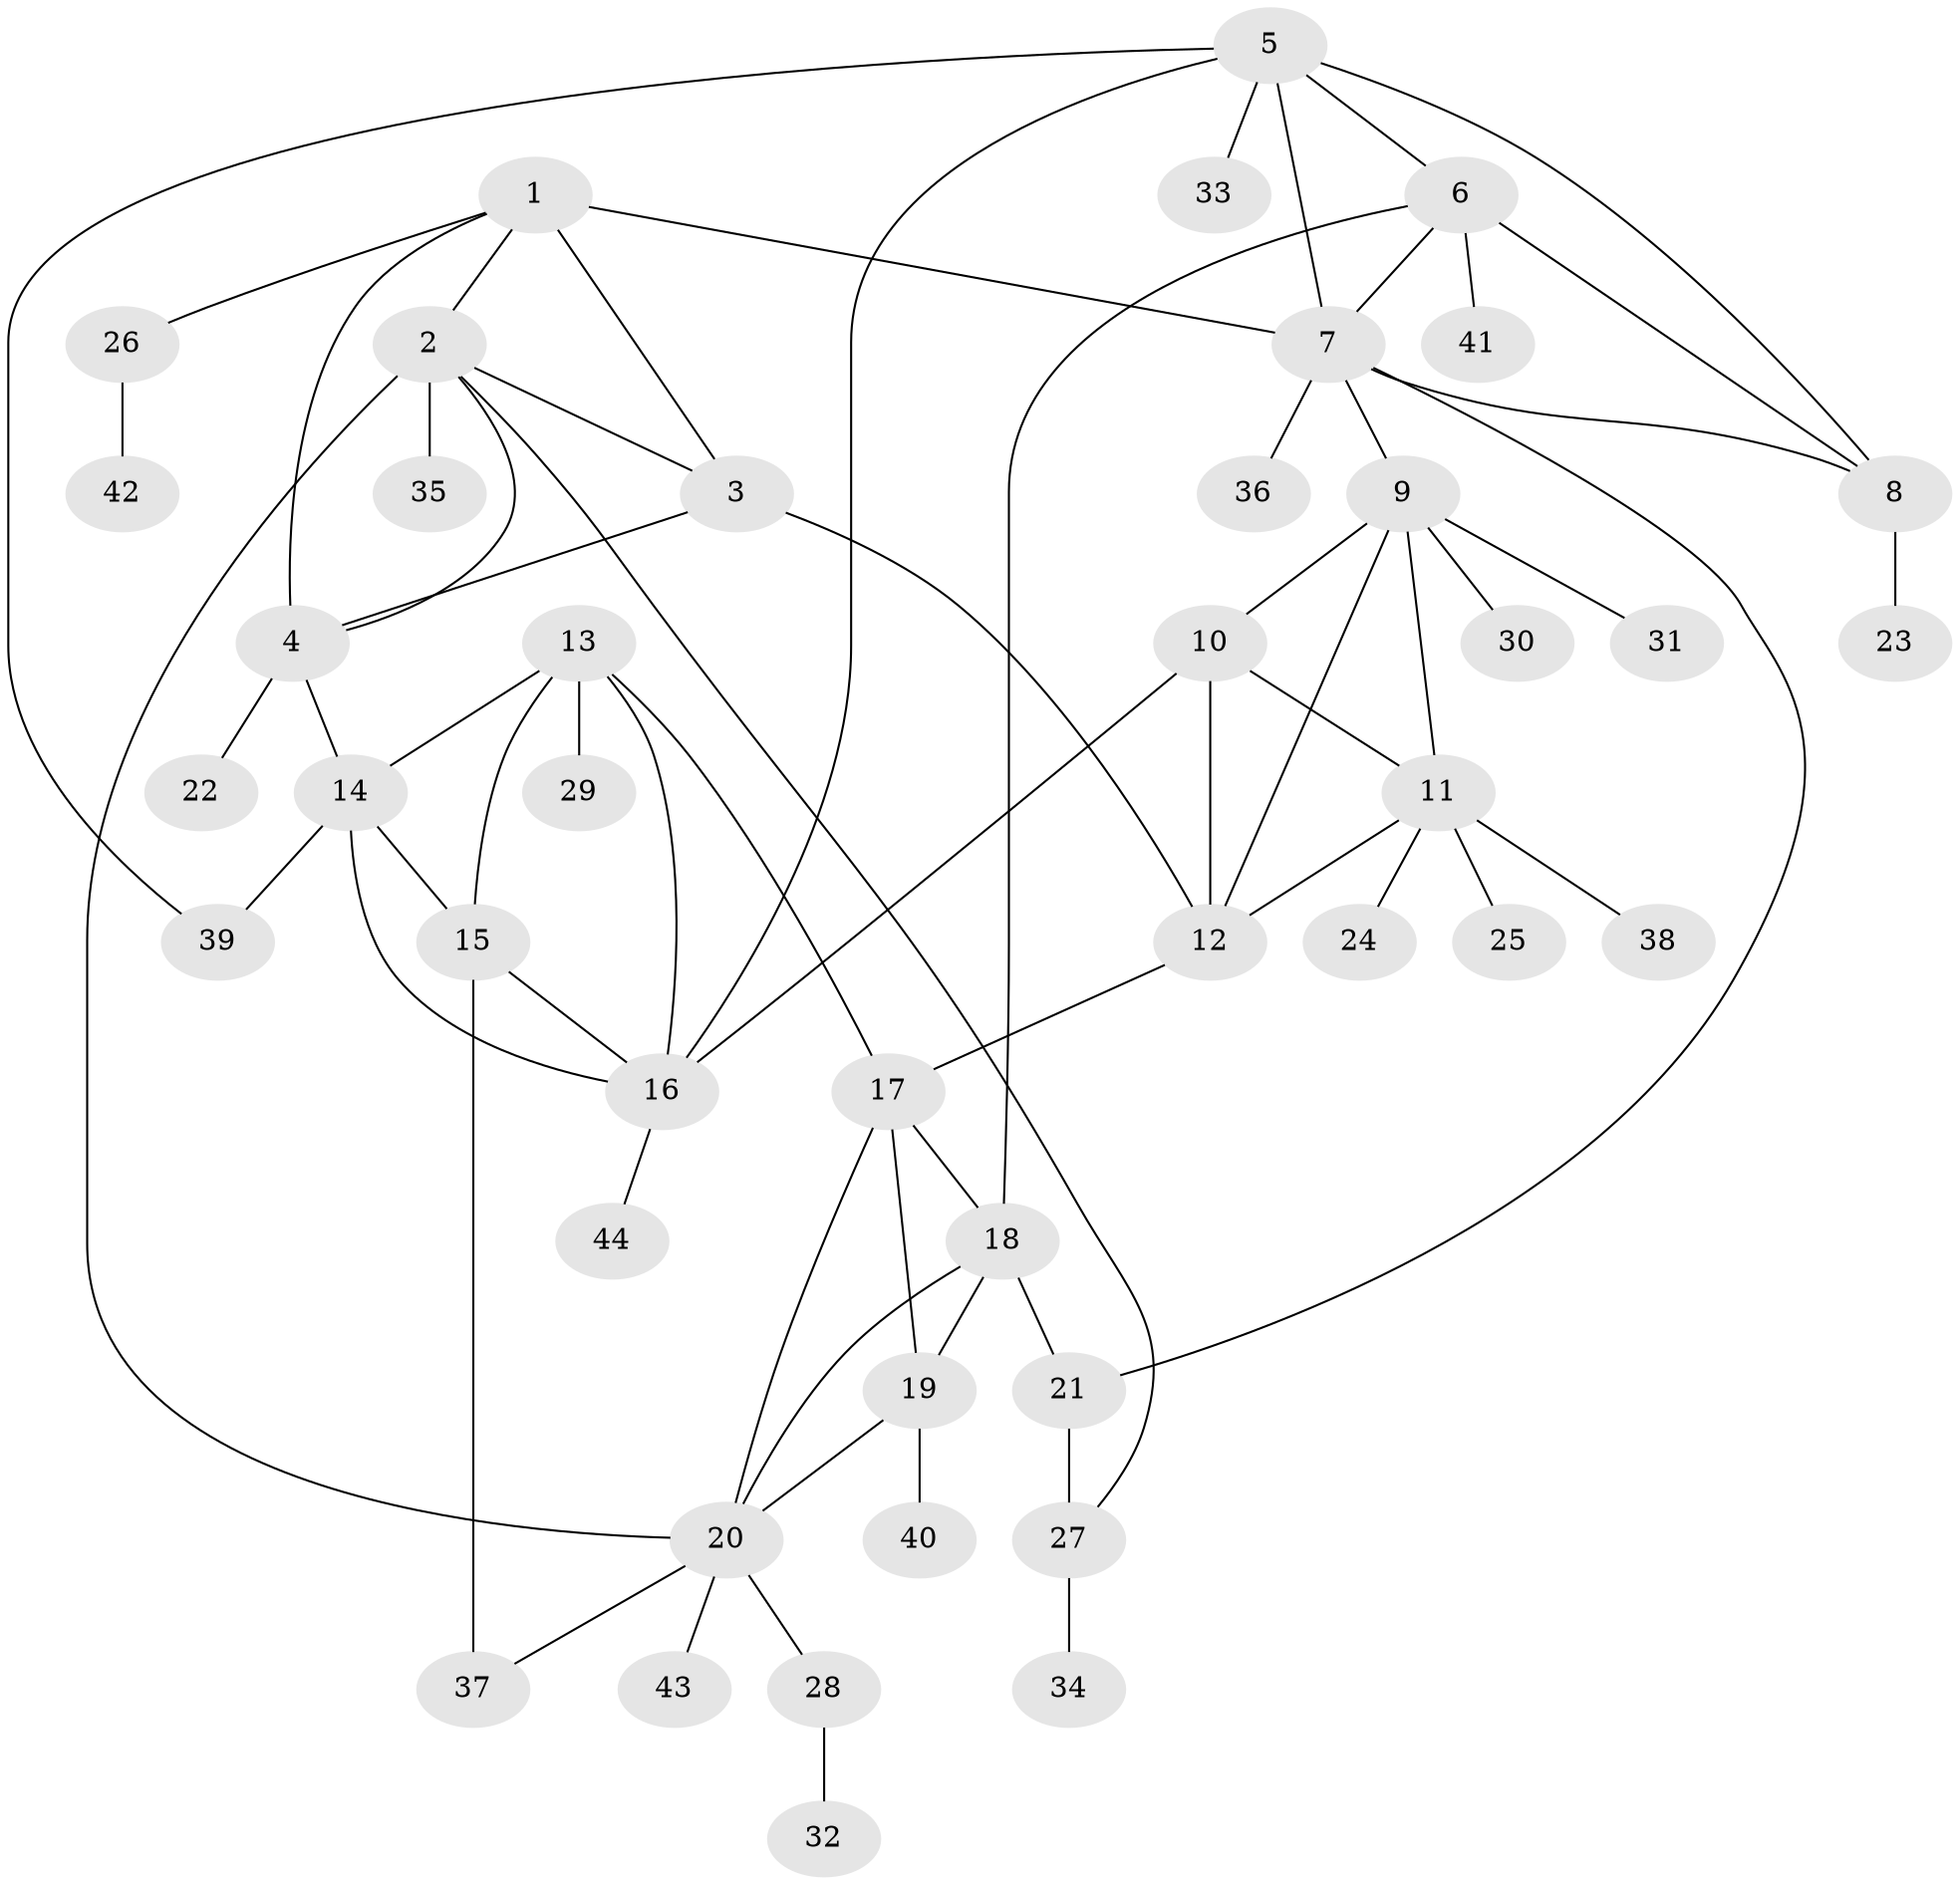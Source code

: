 // original degree distribution, {5: 0.03488372093023256, 10: 0.011627906976744186, 6: 0.06976744186046512, 7: 0.06976744186046512, 8: 0.03488372093023256, 9: 0.011627906976744186, 4: 0.011627906976744186, 1: 0.6046511627906976, 2: 0.10465116279069768, 3: 0.046511627906976744}
// Generated by graph-tools (version 1.1) at 2025/37/03/09/25 02:37:36]
// undirected, 44 vertices, 68 edges
graph export_dot {
graph [start="1"]
  node [color=gray90,style=filled];
  1;
  2;
  3;
  4;
  5;
  6;
  7;
  8;
  9;
  10;
  11;
  12;
  13;
  14;
  15;
  16;
  17;
  18;
  19;
  20;
  21;
  22;
  23;
  24;
  25;
  26;
  27;
  28;
  29;
  30;
  31;
  32;
  33;
  34;
  35;
  36;
  37;
  38;
  39;
  40;
  41;
  42;
  43;
  44;
  1 -- 2 [weight=1.0];
  1 -- 3 [weight=2.0];
  1 -- 4 [weight=1.0];
  1 -- 7 [weight=1.0];
  1 -- 26 [weight=1.0];
  2 -- 3 [weight=1.0];
  2 -- 4 [weight=1.0];
  2 -- 20 [weight=1.0];
  2 -- 27 [weight=1.0];
  2 -- 35 [weight=4.0];
  3 -- 4 [weight=1.0];
  3 -- 12 [weight=1.0];
  4 -- 14 [weight=1.0];
  4 -- 22 [weight=2.0];
  5 -- 6 [weight=1.0];
  5 -- 7 [weight=1.0];
  5 -- 8 [weight=1.0];
  5 -- 16 [weight=1.0];
  5 -- 33 [weight=1.0];
  5 -- 39 [weight=1.0];
  6 -- 7 [weight=1.0];
  6 -- 8 [weight=1.0];
  6 -- 18 [weight=1.0];
  6 -- 41 [weight=2.0];
  7 -- 8 [weight=1.0];
  7 -- 9 [weight=1.0];
  7 -- 21 [weight=1.0];
  7 -- 36 [weight=1.0];
  8 -- 23 [weight=3.0];
  9 -- 10 [weight=1.0];
  9 -- 11 [weight=1.0];
  9 -- 12 [weight=1.0];
  9 -- 30 [weight=1.0];
  9 -- 31 [weight=1.0];
  10 -- 11 [weight=1.0];
  10 -- 12 [weight=1.0];
  10 -- 16 [weight=1.0];
  11 -- 12 [weight=1.0];
  11 -- 24 [weight=1.0];
  11 -- 25 [weight=1.0];
  11 -- 38 [weight=1.0];
  12 -- 17 [weight=1.0];
  13 -- 14 [weight=1.0];
  13 -- 15 [weight=1.0];
  13 -- 16 [weight=1.0];
  13 -- 17 [weight=1.0];
  13 -- 29 [weight=4.0];
  14 -- 15 [weight=1.0];
  14 -- 16 [weight=1.0];
  14 -- 39 [weight=1.0];
  15 -- 16 [weight=1.0];
  15 -- 37 [weight=2.0];
  16 -- 44 [weight=1.0];
  17 -- 18 [weight=1.0];
  17 -- 19 [weight=1.0];
  17 -- 20 [weight=1.0];
  18 -- 19 [weight=1.0];
  18 -- 20 [weight=1.0];
  18 -- 21 [weight=3.0];
  19 -- 20 [weight=1.0];
  19 -- 40 [weight=1.0];
  20 -- 28 [weight=1.0];
  20 -- 37 [weight=1.0];
  20 -- 43 [weight=1.0];
  21 -- 27 [weight=2.0];
  26 -- 42 [weight=1.0];
  27 -- 34 [weight=2.0];
  28 -- 32 [weight=1.0];
}

